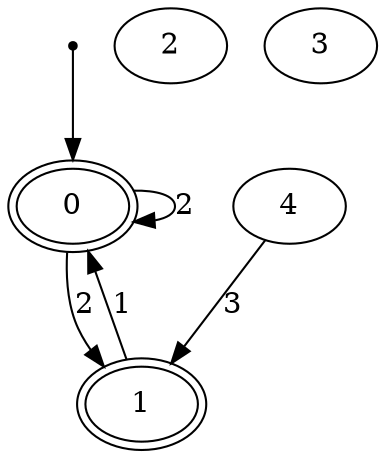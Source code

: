 digraph a { 
F0[shape=point] ;
F0->0 ;
0[peripheries=2] ;
0->0 [label="2"] ;
0->1 [label="2"] ;
1[peripheries=2] ;
1->0 [label="1"] ;
2 ;
3 ;
4 ;
4->1 [label="3"] ;

 }